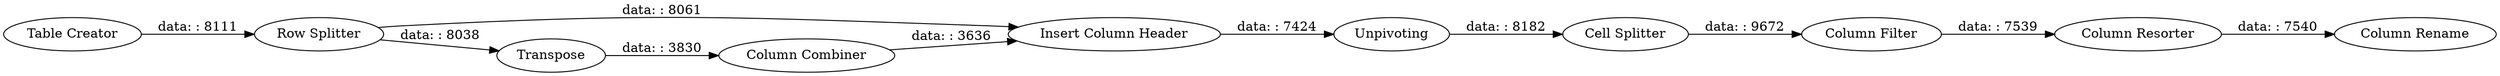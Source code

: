 digraph {
	"2716068893352349802_121" [label="Table Creator"]
	"2716068893352349802_129" [label="Cell Splitter"]
	"2716068893352349802_131" [label="Column Rename"]
	"2716068893352349802_132" [label="Column Resorter"]
	"2716068893352349802_127" [label="Insert Column Header"]
	"2716068893352349802_128" [label=Unpivoting]
	"2716068893352349802_130" [label="Column Filter"]
	"2716068893352349802_124" [label="Row Splitter"]
	"2716068893352349802_126" [label="Column Combiner"]
	"2716068893352349802_125" [label=Transpose]
	"2716068893352349802_128" -> "2716068893352349802_129" [label="data: : 8182"]
	"2716068893352349802_124" -> "2716068893352349802_127" [label="data: : 8061"]
	"2716068893352349802_130" -> "2716068893352349802_132" [label="data: : 7539"]
	"2716068893352349802_129" -> "2716068893352349802_130" [label="data: : 9672"]
	"2716068893352349802_121" -> "2716068893352349802_124" [label="data: : 8111"]
	"2716068893352349802_127" -> "2716068893352349802_128" [label="data: : 7424"]
	"2716068893352349802_125" -> "2716068893352349802_126" [label="data: : 3830"]
	"2716068893352349802_124" -> "2716068893352349802_125" [label="data: : 8038"]
	"2716068893352349802_132" -> "2716068893352349802_131" [label="data: : 7540"]
	"2716068893352349802_126" -> "2716068893352349802_127" [label="data: : 3636"]
	rankdir=LR
}
